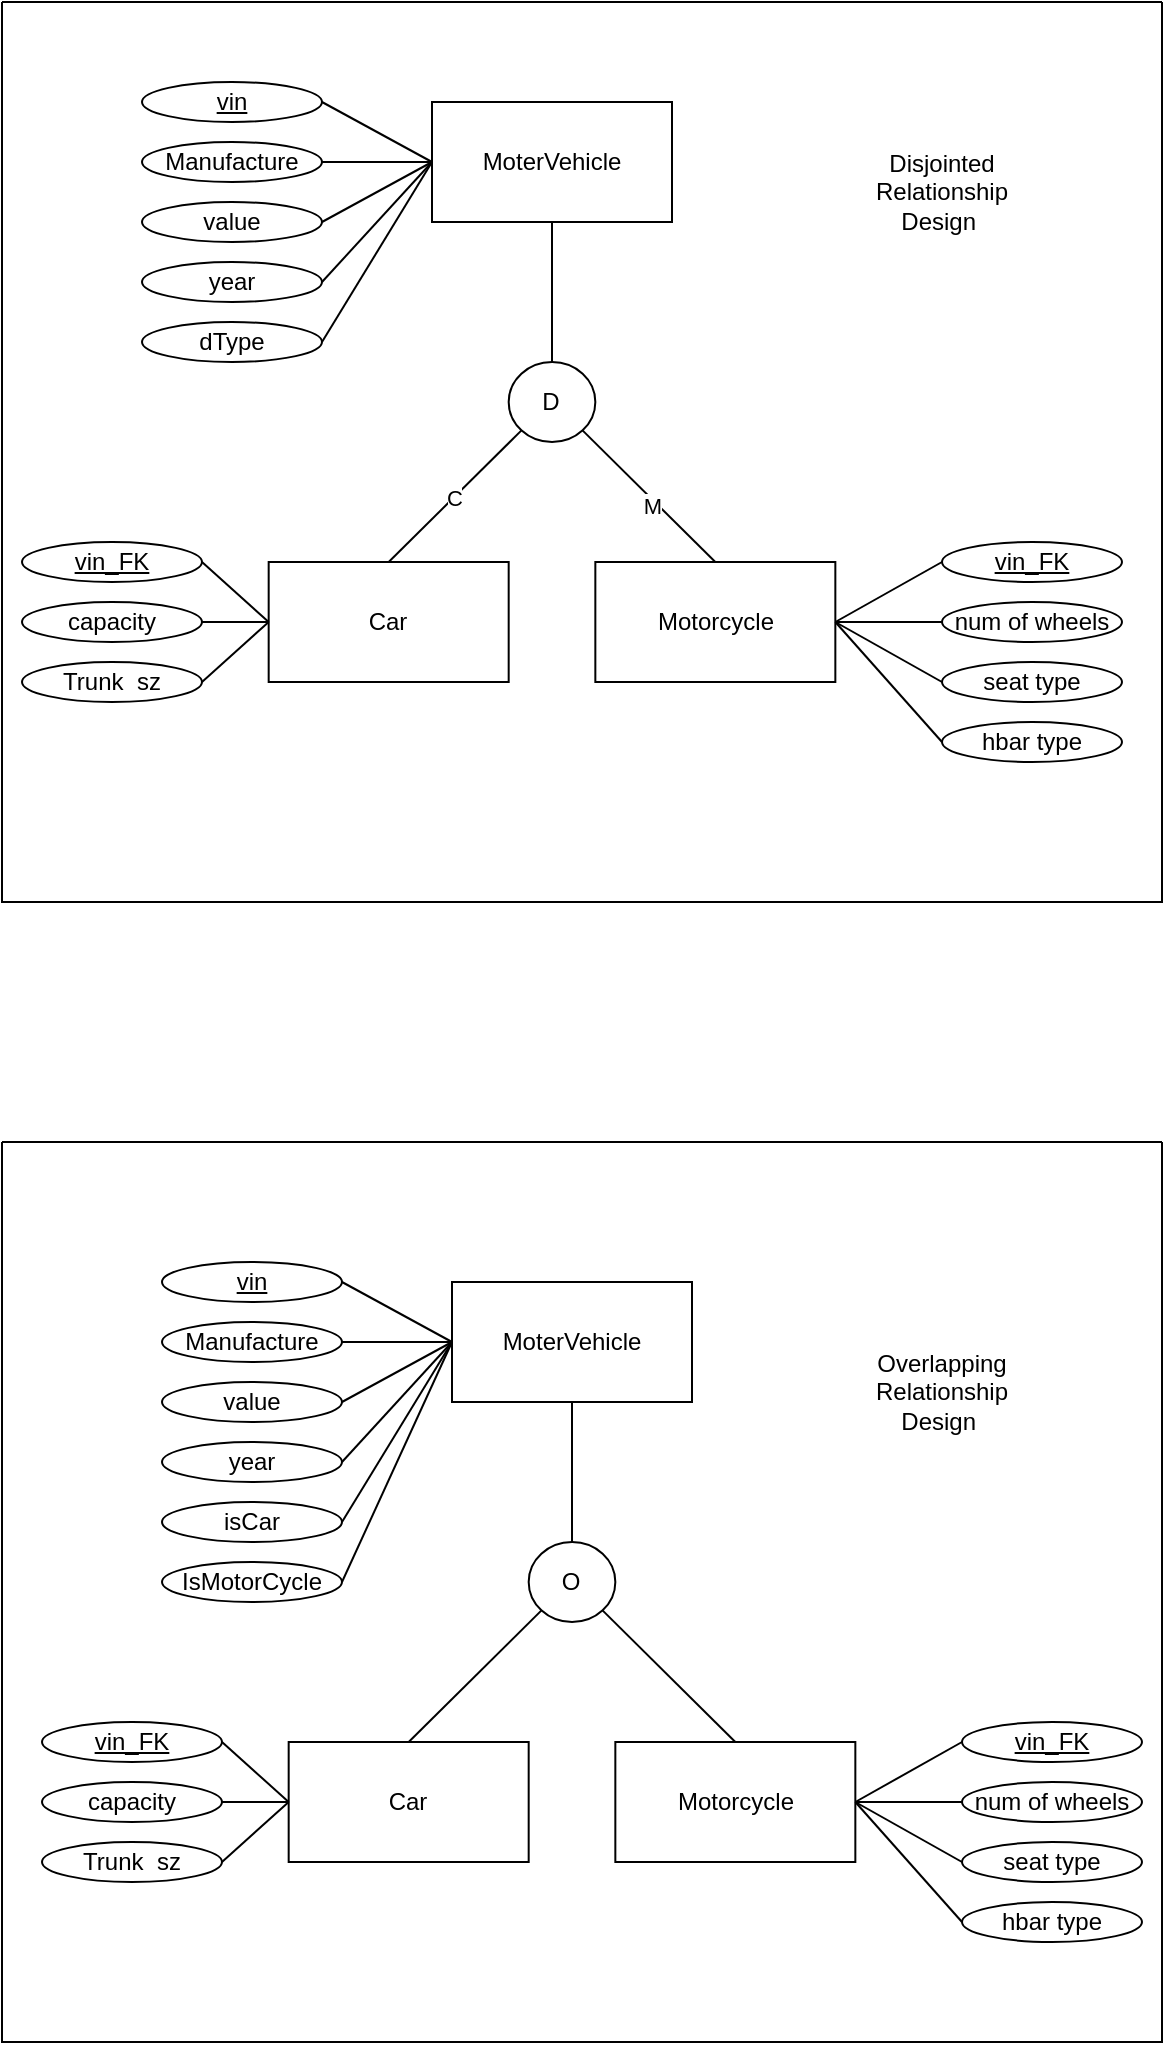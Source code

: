 <mxfile version="21.6.5" type="device">
  <diagram name="Page-1" id="bifG6n-Vc-O6gFhqWD9H">
    <mxGraphModel dx="1034" dy="1142" grid="1" gridSize="10" guides="1" tooltips="1" connect="1" arrows="1" fold="1" page="1" pageScale="1" pageWidth="850" pageHeight="1100" math="0" shadow="0">
      <root>
        <mxCell id="0" />
        <mxCell id="1" parent="0" />
        <mxCell id="j1-I3qA8UO_zmgPAMUo3-1" value="MoterVehicle" style="rounded=0;whiteSpace=wrap;html=1;" vertex="1" parent="1">
          <mxGeometry x="245" y="70" width="120" height="60" as="geometry" />
        </mxCell>
        <mxCell id="j1-I3qA8UO_zmgPAMUo3-4" value="D" style="ellipse;whiteSpace=wrap;html=1;" vertex="1" parent="1">
          <mxGeometry x="283.34" y="200" width="43.33" height="40" as="geometry" />
        </mxCell>
        <mxCell id="j1-I3qA8UO_zmgPAMUo3-5" value="&lt;u&gt;vin&lt;/u&gt;" style="ellipse;whiteSpace=wrap;html=1;" vertex="1" parent="1">
          <mxGeometry x="100" y="60" width="90" height="20" as="geometry" />
        </mxCell>
        <mxCell id="j1-I3qA8UO_zmgPAMUo3-8" value="Manufacture" style="ellipse;whiteSpace=wrap;html=1;" vertex="1" parent="1">
          <mxGeometry x="100" y="90" width="90" height="20" as="geometry" />
        </mxCell>
        <mxCell id="j1-I3qA8UO_zmgPAMUo3-9" value="value" style="ellipse;whiteSpace=wrap;html=1;" vertex="1" parent="1">
          <mxGeometry x="100" y="120" width="90" height="20" as="geometry" />
        </mxCell>
        <mxCell id="j1-I3qA8UO_zmgPAMUo3-10" value="year" style="ellipse;whiteSpace=wrap;html=1;" vertex="1" parent="1">
          <mxGeometry x="100" y="150" width="90" height="20" as="geometry" />
        </mxCell>
        <mxCell id="j1-I3qA8UO_zmgPAMUo3-11" value="dType" style="ellipse;whiteSpace=wrap;html=1;" vertex="1" parent="1">
          <mxGeometry x="100" y="180" width="90" height="20" as="geometry" />
        </mxCell>
        <mxCell id="j1-I3qA8UO_zmgPAMUo3-12" value="" style="endArrow=none;html=1;rounded=0;entryX=0.5;entryY=1;entryDx=0;entryDy=0;" edge="1" parent="1" source="j1-I3qA8UO_zmgPAMUo3-4" target="j1-I3qA8UO_zmgPAMUo3-1">
          <mxGeometry width="50" height="50" relative="1" as="geometry">
            <mxPoint x="210" y="210" as="sourcePoint" />
            <mxPoint x="330" y="160" as="targetPoint" />
          </mxGeometry>
        </mxCell>
        <mxCell id="j1-I3qA8UO_zmgPAMUo3-13" value="" style="endArrow=none;html=1;rounded=0;entryX=0;entryY=1;entryDx=0;entryDy=0;exitX=0.5;exitY=0;exitDx=0;exitDy=0;" edge="1" parent="1" source="j1-I3qA8UO_zmgPAMUo3-32" target="j1-I3qA8UO_zmgPAMUo3-4">
          <mxGeometry width="50" height="50" relative="1" as="geometry">
            <mxPoint x="230" y="270" as="sourcePoint" />
            <mxPoint x="260" y="160" as="targetPoint" />
          </mxGeometry>
        </mxCell>
        <mxCell id="j1-I3qA8UO_zmgPAMUo3-88" value="C" style="edgeLabel;html=1;align=center;verticalAlign=middle;resizable=0;points=[];" vertex="1" connectable="0" parent="j1-I3qA8UO_zmgPAMUo3-13">
          <mxGeometry x="-0.011" relative="1" as="geometry">
            <mxPoint as="offset" />
          </mxGeometry>
        </mxCell>
        <mxCell id="j1-I3qA8UO_zmgPAMUo3-15" value="" style="endArrow=none;html=1;rounded=0;entryX=1;entryY=1;entryDx=0;entryDy=0;exitX=0.5;exitY=0;exitDx=0;exitDy=0;" edge="1" parent="1" source="j1-I3qA8UO_zmgPAMUo3-44" target="j1-I3qA8UO_zmgPAMUo3-4">
          <mxGeometry width="50" height="50" relative="1" as="geometry">
            <mxPoint x="395" y="300" as="sourcePoint" />
            <mxPoint x="320" y="190" as="targetPoint" />
          </mxGeometry>
        </mxCell>
        <mxCell id="j1-I3qA8UO_zmgPAMUo3-89" value="M" style="edgeLabel;html=1;align=center;verticalAlign=middle;resizable=0;points=[];" vertex="1" connectable="0" parent="j1-I3qA8UO_zmgPAMUo3-15">
          <mxGeometry x="-0.089" y="2" relative="1" as="geometry">
            <mxPoint as="offset" />
          </mxGeometry>
        </mxCell>
        <mxCell id="j1-I3qA8UO_zmgPAMUo3-16" value="" style="endArrow=none;html=1;rounded=0;exitX=1;exitY=0.5;exitDx=0;exitDy=0;entryX=0;entryY=0.5;entryDx=0;entryDy=0;" edge="1" parent="1" source="j1-I3qA8UO_zmgPAMUo3-11" target="j1-I3qA8UO_zmgPAMUo3-1">
          <mxGeometry width="50" height="50" relative="1" as="geometry">
            <mxPoint x="280" y="250" as="sourcePoint" />
            <mxPoint x="330" y="200" as="targetPoint" />
          </mxGeometry>
        </mxCell>
        <mxCell id="j1-I3qA8UO_zmgPAMUo3-17" value="" style="endArrow=none;html=1;rounded=0;exitX=1;exitY=0.5;exitDx=0;exitDy=0;entryX=0;entryY=0.5;entryDx=0;entryDy=0;" edge="1" parent="1" source="j1-I3qA8UO_zmgPAMUo3-10" target="j1-I3qA8UO_zmgPAMUo3-1">
          <mxGeometry width="50" height="50" relative="1" as="geometry">
            <mxPoint x="200" y="200" as="sourcePoint" />
            <mxPoint x="255" y="110" as="targetPoint" />
          </mxGeometry>
        </mxCell>
        <mxCell id="j1-I3qA8UO_zmgPAMUo3-18" value="" style="endArrow=none;html=1;rounded=0;exitX=1;exitY=0.5;exitDx=0;exitDy=0;entryX=0;entryY=0.5;entryDx=0;entryDy=0;" edge="1" parent="1" source="j1-I3qA8UO_zmgPAMUo3-8" target="j1-I3qA8UO_zmgPAMUo3-1">
          <mxGeometry width="50" height="50" relative="1" as="geometry">
            <mxPoint x="200" y="200" as="sourcePoint" />
            <mxPoint x="240" y="100" as="targetPoint" />
          </mxGeometry>
        </mxCell>
        <mxCell id="j1-I3qA8UO_zmgPAMUo3-19" value="" style="endArrow=none;html=1;rounded=0;exitX=1;exitY=0.5;exitDx=0;exitDy=0;entryX=0;entryY=0.5;entryDx=0;entryDy=0;" edge="1" parent="1" source="j1-I3qA8UO_zmgPAMUo3-9" target="j1-I3qA8UO_zmgPAMUo3-1">
          <mxGeometry width="50" height="50" relative="1" as="geometry">
            <mxPoint x="200" y="170" as="sourcePoint" />
            <mxPoint x="255" y="110" as="targetPoint" />
          </mxGeometry>
        </mxCell>
        <mxCell id="j1-I3qA8UO_zmgPAMUo3-20" value="" style="endArrow=none;html=1;rounded=0;exitX=1;exitY=0.5;exitDx=0;exitDy=0;entryX=0;entryY=0.5;entryDx=0;entryDy=0;" edge="1" parent="1" source="j1-I3qA8UO_zmgPAMUo3-5" target="j1-I3qA8UO_zmgPAMUo3-1">
          <mxGeometry width="50" height="50" relative="1" as="geometry">
            <mxPoint x="200" y="110" as="sourcePoint" />
            <mxPoint x="255" y="110" as="targetPoint" />
          </mxGeometry>
        </mxCell>
        <mxCell id="j1-I3qA8UO_zmgPAMUo3-32" value="Car" style="rounded=0;whiteSpace=wrap;html=1;" vertex="1" parent="1">
          <mxGeometry x="163.34" y="300" width="120" height="60" as="geometry" />
        </mxCell>
        <mxCell id="j1-I3qA8UO_zmgPAMUo3-33" value="&lt;u&gt;vin_FK&lt;/u&gt;" style="ellipse;whiteSpace=wrap;html=1;" vertex="1" parent="1">
          <mxGeometry x="40" y="290" width="90" height="20" as="geometry" />
        </mxCell>
        <mxCell id="j1-I3qA8UO_zmgPAMUo3-34" value="capacity" style="ellipse;whiteSpace=wrap;html=1;" vertex="1" parent="1">
          <mxGeometry x="40" y="320" width="90" height="20" as="geometry" />
        </mxCell>
        <mxCell id="j1-I3qA8UO_zmgPAMUo3-35" value="Trunk&amp;nbsp; sz" style="ellipse;whiteSpace=wrap;html=1;" vertex="1" parent="1">
          <mxGeometry x="40" y="350" width="90" height="20" as="geometry" />
        </mxCell>
        <mxCell id="j1-I3qA8UO_zmgPAMUo3-41" value="" style="endArrow=none;html=1;rounded=0;exitX=1;exitY=0.5;exitDx=0;exitDy=0;entryX=0;entryY=0.5;entryDx=0;entryDy=0;" edge="1" parent="1" source="j1-I3qA8UO_zmgPAMUo3-34" target="j1-I3qA8UO_zmgPAMUo3-32">
          <mxGeometry width="50" height="50" relative="1" as="geometry">
            <mxPoint x="118.34" y="430" as="sourcePoint" />
            <mxPoint x="158.34" y="330" as="targetPoint" />
          </mxGeometry>
        </mxCell>
        <mxCell id="j1-I3qA8UO_zmgPAMUo3-42" value="" style="endArrow=none;html=1;rounded=0;exitX=1;exitY=0.5;exitDx=0;exitDy=0;entryX=0;entryY=0.5;entryDx=0;entryDy=0;" edge="1" parent="1" source="j1-I3qA8UO_zmgPAMUo3-35" target="j1-I3qA8UO_zmgPAMUo3-32">
          <mxGeometry width="50" height="50" relative="1" as="geometry">
            <mxPoint x="118.34" y="400" as="sourcePoint" />
            <mxPoint x="173.34" y="340" as="targetPoint" />
          </mxGeometry>
        </mxCell>
        <mxCell id="j1-I3qA8UO_zmgPAMUo3-43" value="" style="endArrow=none;html=1;rounded=0;exitX=1;exitY=0.5;exitDx=0;exitDy=0;entryX=0;entryY=0.5;entryDx=0;entryDy=0;" edge="1" parent="1" source="j1-I3qA8UO_zmgPAMUo3-33" target="j1-I3qA8UO_zmgPAMUo3-32">
          <mxGeometry width="50" height="50" relative="1" as="geometry">
            <mxPoint x="118.34" y="340" as="sourcePoint" />
            <mxPoint x="173.34" y="340" as="targetPoint" />
          </mxGeometry>
        </mxCell>
        <mxCell id="j1-I3qA8UO_zmgPAMUo3-44" value="Motorcycle" style="rounded=0;whiteSpace=wrap;html=1;" vertex="1" parent="1">
          <mxGeometry x="326.67" y="300" width="120" height="60" as="geometry" />
        </mxCell>
        <mxCell id="j1-I3qA8UO_zmgPAMUo3-45" value="&lt;u style=&quot;border-color: var(--border-color);&quot;&gt;vin_FK&lt;/u&gt;" style="ellipse;whiteSpace=wrap;html=1;" vertex="1" parent="1">
          <mxGeometry x="500" y="290" width="90" height="20" as="geometry" />
        </mxCell>
        <mxCell id="j1-I3qA8UO_zmgPAMUo3-46" value="num of wheels" style="ellipse;whiteSpace=wrap;html=1;" vertex="1" parent="1">
          <mxGeometry x="500" y="320" width="90" height="20" as="geometry" />
        </mxCell>
        <mxCell id="j1-I3qA8UO_zmgPAMUo3-47" value="seat type" style="ellipse;whiteSpace=wrap;html=1;" vertex="1" parent="1">
          <mxGeometry x="500" y="350" width="90" height="20" as="geometry" />
        </mxCell>
        <mxCell id="j1-I3qA8UO_zmgPAMUo3-48" value="hbar type" style="ellipse;whiteSpace=wrap;html=1;" vertex="1" parent="1">
          <mxGeometry x="500" y="380" width="90" height="20" as="geometry" />
        </mxCell>
        <mxCell id="j1-I3qA8UO_zmgPAMUo3-52" value="" style="endArrow=none;html=1;rounded=0;exitX=0;exitY=0.5;exitDx=0;exitDy=0;entryX=1;entryY=0.5;entryDx=0;entryDy=0;" edge="1" parent="1" source="j1-I3qA8UO_zmgPAMUo3-48" target="j1-I3qA8UO_zmgPAMUo3-44">
          <mxGeometry width="50" height="50" relative="1" as="geometry">
            <mxPoint x="440" y="460" as="sourcePoint" />
            <mxPoint x="420" y="410" as="targetPoint" />
          </mxGeometry>
        </mxCell>
        <mxCell id="j1-I3qA8UO_zmgPAMUo3-53" value="" style="endArrow=none;html=1;rounded=0;exitX=0;exitY=0.5;exitDx=0;exitDy=0;entryX=1;entryY=0.5;entryDx=0;entryDy=0;" edge="1" parent="1" source="j1-I3qA8UO_zmgPAMUo3-46" target="j1-I3qA8UO_zmgPAMUo3-44">
          <mxGeometry width="50" height="50" relative="1" as="geometry">
            <mxPoint x="440" y="460" as="sourcePoint" />
            <mxPoint x="480" y="360" as="targetPoint" />
          </mxGeometry>
        </mxCell>
        <mxCell id="j1-I3qA8UO_zmgPAMUo3-54" value="" style="endArrow=none;html=1;rounded=0;exitX=0;exitY=0.5;exitDx=0;exitDy=0;entryX=1;entryY=0.5;entryDx=0;entryDy=0;" edge="1" parent="1" source="j1-I3qA8UO_zmgPAMUo3-47" target="j1-I3qA8UO_zmgPAMUo3-44">
          <mxGeometry width="50" height="50" relative="1" as="geometry">
            <mxPoint x="440" y="430" as="sourcePoint" />
            <mxPoint x="495" y="370" as="targetPoint" />
          </mxGeometry>
        </mxCell>
        <mxCell id="j1-I3qA8UO_zmgPAMUo3-55" value="" style="endArrow=none;html=1;rounded=0;exitX=0;exitY=0.5;exitDx=0;exitDy=0;entryX=1;entryY=0.5;entryDx=0;entryDy=0;" edge="1" parent="1" source="j1-I3qA8UO_zmgPAMUo3-45" target="j1-I3qA8UO_zmgPAMUo3-44">
          <mxGeometry width="50" height="50" relative="1" as="geometry">
            <mxPoint x="440" y="370" as="sourcePoint" />
            <mxPoint x="450" y="350" as="targetPoint" />
          </mxGeometry>
        </mxCell>
        <mxCell id="j1-I3qA8UO_zmgPAMUo3-56" value="MoterVehicle" style="rounded=0;whiteSpace=wrap;html=1;" vertex="1" parent="1">
          <mxGeometry x="255" y="660" width="120" height="60" as="geometry" />
        </mxCell>
        <mxCell id="j1-I3qA8UO_zmgPAMUo3-57" value="O" style="ellipse;whiteSpace=wrap;html=1;" vertex="1" parent="1">
          <mxGeometry x="293.34" y="790" width="43.33" height="40" as="geometry" />
        </mxCell>
        <mxCell id="j1-I3qA8UO_zmgPAMUo3-58" value="&lt;u&gt;vin&lt;/u&gt;" style="ellipse;whiteSpace=wrap;html=1;" vertex="1" parent="1">
          <mxGeometry x="110" y="650" width="90" height="20" as="geometry" />
        </mxCell>
        <mxCell id="j1-I3qA8UO_zmgPAMUo3-59" value="Manufacture" style="ellipse;whiteSpace=wrap;html=1;" vertex="1" parent="1">
          <mxGeometry x="110" y="680" width="90" height="20" as="geometry" />
        </mxCell>
        <mxCell id="j1-I3qA8UO_zmgPAMUo3-60" value="value" style="ellipse;whiteSpace=wrap;html=1;" vertex="1" parent="1">
          <mxGeometry x="110" y="710" width="90" height="20" as="geometry" />
        </mxCell>
        <mxCell id="j1-I3qA8UO_zmgPAMUo3-61" value="year" style="ellipse;whiteSpace=wrap;html=1;" vertex="1" parent="1">
          <mxGeometry x="110" y="740" width="90" height="20" as="geometry" />
        </mxCell>
        <mxCell id="j1-I3qA8UO_zmgPAMUo3-62" value="isCar" style="ellipse;whiteSpace=wrap;html=1;" vertex="1" parent="1">
          <mxGeometry x="110" y="770" width="90" height="20" as="geometry" />
        </mxCell>
        <mxCell id="j1-I3qA8UO_zmgPAMUo3-63" value="" style="endArrow=none;html=1;rounded=0;entryX=0.5;entryY=1;entryDx=0;entryDy=0;" edge="1" parent="1" source="j1-I3qA8UO_zmgPAMUo3-57" target="j1-I3qA8UO_zmgPAMUo3-56">
          <mxGeometry width="50" height="50" relative="1" as="geometry">
            <mxPoint x="220" y="800" as="sourcePoint" />
            <mxPoint x="340" y="750" as="targetPoint" />
          </mxGeometry>
        </mxCell>
        <mxCell id="j1-I3qA8UO_zmgPAMUo3-64" value="" style="endArrow=none;html=1;rounded=0;entryX=0;entryY=1;entryDx=0;entryDy=0;exitX=0.5;exitY=0;exitDx=0;exitDy=0;" edge="1" parent="1" source="j1-I3qA8UO_zmgPAMUo3-71" target="j1-I3qA8UO_zmgPAMUo3-57">
          <mxGeometry width="50" height="50" relative="1" as="geometry">
            <mxPoint x="240" y="860" as="sourcePoint" />
            <mxPoint x="270" y="750" as="targetPoint" />
          </mxGeometry>
        </mxCell>
        <mxCell id="j1-I3qA8UO_zmgPAMUo3-65" value="" style="endArrow=none;html=1;rounded=0;entryX=1;entryY=1;entryDx=0;entryDy=0;exitX=0.5;exitY=0;exitDx=0;exitDy=0;" edge="1" parent="1" source="j1-I3qA8UO_zmgPAMUo3-78" target="j1-I3qA8UO_zmgPAMUo3-57">
          <mxGeometry width="50" height="50" relative="1" as="geometry">
            <mxPoint x="405" y="890" as="sourcePoint" />
            <mxPoint x="330" y="780" as="targetPoint" />
          </mxGeometry>
        </mxCell>
        <mxCell id="j1-I3qA8UO_zmgPAMUo3-66" value="" style="endArrow=none;html=1;rounded=0;exitX=1;exitY=0.5;exitDx=0;exitDy=0;entryX=0;entryY=0.5;entryDx=0;entryDy=0;" edge="1" parent="1" source="j1-I3qA8UO_zmgPAMUo3-62" target="j1-I3qA8UO_zmgPAMUo3-56">
          <mxGeometry width="50" height="50" relative="1" as="geometry">
            <mxPoint x="290" y="840" as="sourcePoint" />
            <mxPoint x="340" y="790" as="targetPoint" />
          </mxGeometry>
        </mxCell>
        <mxCell id="j1-I3qA8UO_zmgPAMUo3-67" value="" style="endArrow=none;html=1;rounded=0;exitX=1;exitY=0.5;exitDx=0;exitDy=0;entryX=0;entryY=0.5;entryDx=0;entryDy=0;" edge="1" parent="1" source="j1-I3qA8UO_zmgPAMUo3-61" target="j1-I3qA8UO_zmgPAMUo3-56">
          <mxGeometry width="50" height="50" relative="1" as="geometry">
            <mxPoint x="210" y="790" as="sourcePoint" />
            <mxPoint x="265" y="700" as="targetPoint" />
          </mxGeometry>
        </mxCell>
        <mxCell id="j1-I3qA8UO_zmgPAMUo3-68" value="" style="endArrow=none;html=1;rounded=0;exitX=1;exitY=0.5;exitDx=0;exitDy=0;entryX=0;entryY=0.5;entryDx=0;entryDy=0;" edge="1" parent="1" source="j1-I3qA8UO_zmgPAMUo3-59" target="j1-I3qA8UO_zmgPAMUo3-56">
          <mxGeometry width="50" height="50" relative="1" as="geometry">
            <mxPoint x="210" y="790" as="sourcePoint" />
            <mxPoint x="250" y="690" as="targetPoint" />
          </mxGeometry>
        </mxCell>
        <mxCell id="j1-I3qA8UO_zmgPAMUo3-69" value="" style="endArrow=none;html=1;rounded=0;exitX=1;exitY=0.5;exitDx=0;exitDy=0;entryX=0;entryY=0.5;entryDx=0;entryDy=0;" edge="1" parent="1" source="j1-I3qA8UO_zmgPAMUo3-60" target="j1-I3qA8UO_zmgPAMUo3-56">
          <mxGeometry width="50" height="50" relative="1" as="geometry">
            <mxPoint x="210" y="760" as="sourcePoint" />
            <mxPoint x="265" y="700" as="targetPoint" />
          </mxGeometry>
        </mxCell>
        <mxCell id="j1-I3qA8UO_zmgPAMUo3-70" value="" style="endArrow=none;html=1;rounded=0;exitX=1;exitY=0.5;exitDx=0;exitDy=0;entryX=0;entryY=0.5;entryDx=0;entryDy=0;" edge="1" parent="1" source="j1-I3qA8UO_zmgPAMUo3-58" target="j1-I3qA8UO_zmgPAMUo3-56">
          <mxGeometry width="50" height="50" relative="1" as="geometry">
            <mxPoint x="210" y="700" as="sourcePoint" />
            <mxPoint x="265" y="700" as="targetPoint" />
          </mxGeometry>
        </mxCell>
        <mxCell id="j1-I3qA8UO_zmgPAMUo3-71" value="Car" style="rounded=0;whiteSpace=wrap;html=1;" vertex="1" parent="1">
          <mxGeometry x="173.34" y="890" width="120" height="60" as="geometry" />
        </mxCell>
        <mxCell id="j1-I3qA8UO_zmgPAMUo3-72" value="&lt;u&gt;vin_FK&lt;/u&gt;" style="ellipse;whiteSpace=wrap;html=1;" vertex="1" parent="1">
          <mxGeometry x="50" y="880" width="90" height="20" as="geometry" />
        </mxCell>
        <mxCell id="j1-I3qA8UO_zmgPAMUo3-73" value="capacity" style="ellipse;whiteSpace=wrap;html=1;" vertex="1" parent="1">
          <mxGeometry x="50" y="910" width="90" height="20" as="geometry" />
        </mxCell>
        <mxCell id="j1-I3qA8UO_zmgPAMUo3-74" value="Trunk&amp;nbsp; sz" style="ellipse;whiteSpace=wrap;html=1;" vertex="1" parent="1">
          <mxGeometry x="50" y="940" width="90" height="20" as="geometry" />
        </mxCell>
        <mxCell id="j1-I3qA8UO_zmgPAMUo3-75" value="" style="endArrow=none;html=1;rounded=0;exitX=1;exitY=0.5;exitDx=0;exitDy=0;entryX=0;entryY=0.5;entryDx=0;entryDy=0;" edge="1" parent="1" source="j1-I3qA8UO_zmgPAMUo3-73" target="j1-I3qA8UO_zmgPAMUo3-71">
          <mxGeometry width="50" height="50" relative="1" as="geometry">
            <mxPoint x="128.34" y="1020" as="sourcePoint" />
            <mxPoint x="168.34" y="920" as="targetPoint" />
          </mxGeometry>
        </mxCell>
        <mxCell id="j1-I3qA8UO_zmgPAMUo3-76" value="" style="endArrow=none;html=1;rounded=0;exitX=1;exitY=0.5;exitDx=0;exitDy=0;entryX=0;entryY=0.5;entryDx=0;entryDy=0;" edge="1" parent="1" source="j1-I3qA8UO_zmgPAMUo3-74" target="j1-I3qA8UO_zmgPAMUo3-71">
          <mxGeometry width="50" height="50" relative="1" as="geometry">
            <mxPoint x="128.34" y="990" as="sourcePoint" />
            <mxPoint x="183.34" y="930" as="targetPoint" />
          </mxGeometry>
        </mxCell>
        <mxCell id="j1-I3qA8UO_zmgPAMUo3-77" value="" style="endArrow=none;html=1;rounded=0;exitX=1;exitY=0.5;exitDx=0;exitDy=0;entryX=0;entryY=0.5;entryDx=0;entryDy=0;" edge="1" parent="1" source="j1-I3qA8UO_zmgPAMUo3-72" target="j1-I3qA8UO_zmgPAMUo3-71">
          <mxGeometry width="50" height="50" relative="1" as="geometry">
            <mxPoint x="128.34" y="930" as="sourcePoint" />
            <mxPoint x="183.34" y="930" as="targetPoint" />
          </mxGeometry>
        </mxCell>
        <mxCell id="j1-I3qA8UO_zmgPAMUo3-78" value="Motorcycle" style="rounded=0;whiteSpace=wrap;html=1;" vertex="1" parent="1">
          <mxGeometry x="336.67" y="890" width="120" height="60" as="geometry" />
        </mxCell>
        <mxCell id="j1-I3qA8UO_zmgPAMUo3-79" value="&lt;u style=&quot;border-color: var(--border-color);&quot;&gt;vin_FK&lt;/u&gt;" style="ellipse;whiteSpace=wrap;html=1;" vertex="1" parent="1">
          <mxGeometry x="510" y="880" width="90" height="20" as="geometry" />
        </mxCell>
        <mxCell id="j1-I3qA8UO_zmgPAMUo3-80" value="num of wheels" style="ellipse;whiteSpace=wrap;html=1;" vertex="1" parent="1">
          <mxGeometry x="510" y="910" width="90" height="20" as="geometry" />
        </mxCell>
        <mxCell id="j1-I3qA8UO_zmgPAMUo3-81" value="seat type" style="ellipse;whiteSpace=wrap;html=1;" vertex="1" parent="1">
          <mxGeometry x="510" y="940" width="90" height="20" as="geometry" />
        </mxCell>
        <mxCell id="j1-I3qA8UO_zmgPAMUo3-82" value="hbar type" style="ellipse;whiteSpace=wrap;html=1;" vertex="1" parent="1">
          <mxGeometry x="510" y="970" width="90" height="20" as="geometry" />
        </mxCell>
        <mxCell id="j1-I3qA8UO_zmgPAMUo3-83" value="" style="endArrow=none;html=1;rounded=0;exitX=0;exitY=0.5;exitDx=0;exitDy=0;entryX=1;entryY=0.5;entryDx=0;entryDy=0;" edge="1" parent="1" source="j1-I3qA8UO_zmgPAMUo3-82" target="j1-I3qA8UO_zmgPAMUo3-78">
          <mxGeometry width="50" height="50" relative="1" as="geometry">
            <mxPoint x="450" y="1050" as="sourcePoint" />
            <mxPoint x="430" y="1000" as="targetPoint" />
          </mxGeometry>
        </mxCell>
        <mxCell id="j1-I3qA8UO_zmgPAMUo3-84" value="" style="endArrow=none;html=1;rounded=0;exitX=0;exitY=0.5;exitDx=0;exitDy=0;entryX=1;entryY=0.5;entryDx=0;entryDy=0;" edge="1" parent="1" source="j1-I3qA8UO_zmgPAMUo3-80" target="j1-I3qA8UO_zmgPAMUo3-78">
          <mxGeometry width="50" height="50" relative="1" as="geometry">
            <mxPoint x="450" y="1050" as="sourcePoint" />
            <mxPoint x="490" y="950" as="targetPoint" />
          </mxGeometry>
        </mxCell>
        <mxCell id="j1-I3qA8UO_zmgPAMUo3-85" value="" style="endArrow=none;html=1;rounded=0;exitX=0;exitY=0.5;exitDx=0;exitDy=0;entryX=1;entryY=0.5;entryDx=0;entryDy=0;" edge="1" parent="1" source="j1-I3qA8UO_zmgPAMUo3-81" target="j1-I3qA8UO_zmgPAMUo3-78">
          <mxGeometry width="50" height="50" relative="1" as="geometry">
            <mxPoint x="450" y="1020" as="sourcePoint" />
            <mxPoint x="505" y="960" as="targetPoint" />
          </mxGeometry>
        </mxCell>
        <mxCell id="j1-I3qA8UO_zmgPAMUo3-86" value="" style="endArrow=none;html=1;rounded=0;exitX=0;exitY=0.5;exitDx=0;exitDy=0;entryX=1;entryY=0.5;entryDx=0;entryDy=0;" edge="1" parent="1" source="j1-I3qA8UO_zmgPAMUo3-79" target="j1-I3qA8UO_zmgPAMUo3-78">
          <mxGeometry width="50" height="50" relative="1" as="geometry">
            <mxPoint x="450" y="960" as="sourcePoint" />
            <mxPoint x="460" y="940" as="targetPoint" />
          </mxGeometry>
        </mxCell>
        <mxCell id="j1-I3qA8UO_zmgPAMUo3-87" value="" style="swimlane;startSize=0;" vertex="1" parent="1">
          <mxGeometry x="30" y="20" width="580" height="450" as="geometry" />
        </mxCell>
        <mxCell id="j1-I3qA8UO_zmgPAMUo3-91" value="Disjointed Relationship Design&amp;nbsp;" style="text;strokeColor=none;align=center;fillColor=none;html=1;verticalAlign=middle;whiteSpace=wrap;rounded=0;" vertex="1" parent="j1-I3qA8UO_zmgPAMUo3-87">
          <mxGeometry x="440" y="80" width="60" height="30" as="geometry" />
        </mxCell>
        <mxCell id="j1-I3qA8UO_zmgPAMUo3-90" value="" style="swimlane;startSize=0;" vertex="1" parent="1">
          <mxGeometry x="30" y="590" width="580" height="450" as="geometry" />
        </mxCell>
        <mxCell id="j1-I3qA8UO_zmgPAMUo3-92" value="Overlapping Relationship Design&amp;nbsp;" style="text;strokeColor=none;align=center;fillColor=none;html=1;verticalAlign=middle;whiteSpace=wrap;rounded=0;" vertex="1" parent="j1-I3qA8UO_zmgPAMUo3-90">
          <mxGeometry x="440" y="110" width="60" height="30" as="geometry" />
        </mxCell>
        <mxCell id="j1-I3qA8UO_zmgPAMUo3-93" value="IsMotorCycle" style="ellipse;whiteSpace=wrap;html=1;" vertex="1" parent="j1-I3qA8UO_zmgPAMUo3-90">
          <mxGeometry x="80" y="210" width="90" height="20" as="geometry" />
        </mxCell>
        <mxCell id="j1-I3qA8UO_zmgPAMUo3-94" value="" style="endArrow=none;html=1;rounded=0;exitX=1;exitY=0.5;exitDx=0;exitDy=0;entryX=0;entryY=0.5;entryDx=0;entryDy=0;" edge="1" parent="1" source="j1-I3qA8UO_zmgPAMUo3-93" target="j1-I3qA8UO_zmgPAMUo3-56">
          <mxGeometry width="50" height="50" relative="1" as="geometry">
            <mxPoint x="360" y="520" as="sourcePoint" />
            <mxPoint x="410" y="470" as="targetPoint" />
          </mxGeometry>
        </mxCell>
      </root>
    </mxGraphModel>
  </diagram>
</mxfile>
